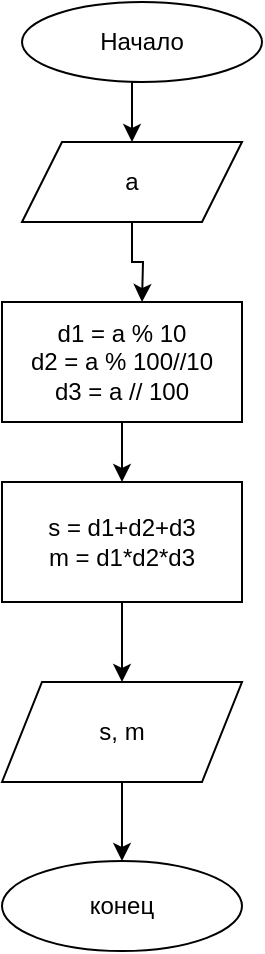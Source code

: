 <mxfile version="14.2.6" type="github">
  <diagram id="C5RBs43oDa-KdzZeNtuy" name="Page-1">
    <mxGraphModel dx="770" dy="466" grid="1" gridSize="10" guides="1" tooltips="1" connect="1" arrows="1" fold="1" page="1" pageScale="1" pageWidth="583" pageHeight="827" math="0" shadow="0">
      <root>
        <mxCell id="WIyWlLk6GJQsqaUBKTNV-0" />
        <mxCell id="WIyWlLk6GJQsqaUBKTNV-1" parent="WIyWlLk6GJQsqaUBKTNV-0" />
        <mxCell id="27apECctysW7iznNRgVq-11" style="edgeStyle=orthogonalEdgeStyle;rounded=0;orthogonalLoop=1;jettySize=auto;html=1;exitX=0.5;exitY=1;exitDx=0;exitDy=0;entryX=0.5;entryY=0;entryDx=0;entryDy=0;" edge="1" parent="WIyWlLk6GJQsqaUBKTNV-1" source="27apECctysW7iznNRgVq-0" target="27apECctysW7iznNRgVq-2">
          <mxGeometry relative="1" as="geometry" />
        </mxCell>
        <mxCell id="27apECctysW7iznNRgVq-0" value="Начало" style="ellipse;whiteSpace=wrap;html=1;" vertex="1" parent="WIyWlLk6GJQsqaUBKTNV-1">
          <mxGeometry x="260" y="110" width="120" height="40" as="geometry" />
        </mxCell>
        <mxCell id="27apECctysW7iznNRgVq-10" style="edgeStyle=orthogonalEdgeStyle;rounded=0;orthogonalLoop=1;jettySize=auto;html=1;exitX=0.5;exitY=1;exitDx=0;exitDy=0;entryX=0.5;entryY=0;entryDx=0;entryDy=0;" edge="1" parent="WIyWlLk6GJQsqaUBKTNV-1" source="27apECctysW7iznNRgVq-2">
          <mxGeometry relative="1" as="geometry">
            <mxPoint x="320" y="260" as="targetPoint" />
          </mxGeometry>
        </mxCell>
        <mxCell id="27apECctysW7iznNRgVq-2" value="а" style="shape=parallelogram;perimeter=parallelogramPerimeter;whiteSpace=wrap;html=1;fixedSize=1;" vertex="1" parent="WIyWlLk6GJQsqaUBKTNV-1">
          <mxGeometry x="260" y="180" width="110" height="40" as="geometry" />
        </mxCell>
        <mxCell id="27apECctysW7iznNRgVq-14" value="d1 = a%" style="text;html=1;strokeColor=none;fillColor=none;align=center;verticalAlign=middle;whiteSpace=wrap;rounded=0;" vertex="1" parent="WIyWlLk6GJQsqaUBKTNV-1">
          <mxGeometry x="260" y="270" width="100" height="20" as="geometry" />
        </mxCell>
        <mxCell id="27apECctysW7iznNRgVq-24" style="edgeStyle=orthogonalEdgeStyle;rounded=0;orthogonalLoop=1;jettySize=auto;html=1;exitX=0.5;exitY=1;exitDx=0;exitDy=0;entryX=0.5;entryY=0;entryDx=0;entryDy=0;" edge="1" parent="WIyWlLk6GJQsqaUBKTNV-1" source="27apECctysW7iznNRgVq-15" target="27apECctysW7iznNRgVq-21">
          <mxGeometry relative="1" as="geometry" />
        </mxCell>
        <mxCell id="27apECctysW7iznNRgVq-15" value="&lt;div&gt;d1 = a % 10&lt;/div&gt;&lt;div&gt;d2 = a % 100//10&lt;/div&gt;&lt;div&gt;d3 = a // 100&lt;br&gt;&lt;/div&gt;" style="rounded=0;whiteSpace=wrap;html=1;" vertex="1" parent="WIyWlLk6GJQsqaUBKTNV-1">
          <mxGeometry x="250" y="260" width="120" height="60" as="geometry" />
        </mxCell>
        <mxCell id="27apECctysW7iznNRgVq-28" style="edgeStyle=orthogonalEdgeStyle;rounded=0;orthogonalLoop=1;jettySize=auto;html=1;exitX=0.5;exitY=1;exitDx=0;exitDy=0;" edge="1" parent="WIyWlLk6GJQsqaUBKTNV-1" source="27apECctysW7iznNRgVq-21" target="27apECctysW7iznNRgVq-25">
          <mxGeometry relative="1" as="geometry" />
        </mxCell>
        <mxCell id="27apECctysW7iznNRgVq-21" value="&lt;div&gt;s = d1+d2+d3&lt;/div&gt;&lt;div&gt;m = d1*d2*d3&lt;br&gt;&lt;/div&gt;" style="rounded=0;whiteSpace=wrap;html=1;" vertex="1" parent="WIyWlLk6GJQsqaUBKTNV-1">
          <mxGeometry x="250" y="350" width="120" height="60" as="geometry" />
        </mxCell>
        <mxCell id="27apECctysW7iznNRgVq-30" style="edgeStyle=orthogonalEdgeStyle;rounded=0;orthogonalLoop=1;jettySize=auto;html=1;exitX=0.5;exitY=1;exitDx=0;exitDy=0;" edge="1" parent="WIyWlLk6GJQsqaUBKTNV-1" source="27apECctysW7iznNRgVq-25" target="27apECctysW7iznNRgVq-29">
          <mxGeometry relative="1" as="geometry" />
        </mxCell>
        <mxCell id="27apECctysW7iznNRgVq-25" value="s, m" style="shape=parallelogram;perimeter=parallelogramPerimeter;whiteSpace=wrap;html=1;fixedSize=1;" vertex="1" parent="WIyWlLk6GJQsqaUBKTNV-1">
          <mxGeometry x="250" y="450" width="120" height="50" as="geometry" />
        </mxCell>
        <mxCell id="27apECctysW7iznNRgVq-29" value="конец" style="ellipse;whiteSpace=wrap;html=1;" vertex="1" parent="WIyWlLk6GJQsqaUBKTNV-1">
          <mxGeometry x="250" y="539.5" width="120" height="45" as="geometry" />
        </mxCell>
      </root>
    </mxGraphModel>
  </diagram>
</mxfile>
